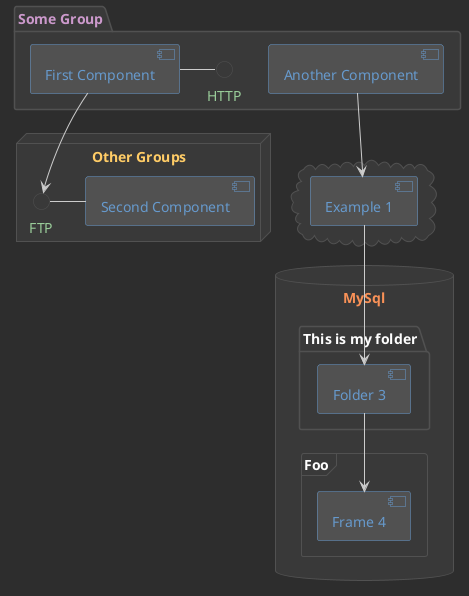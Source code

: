 @startuml PlantUML Color Themes - Tomorrow Night Eighties

' "Tomorrow night eighties" color theme (see https://github.com/chriskempson/tomorrow-theme)
!define Background   #2d2d2d
!define CurrentLine  #393939
!define Selection    #515151
!define Foregound    #cccccc
!define Comment      #999999
!define Red          #f2777a
!define Orange       #f99157
!define Yellow       #ffcc66
!define Green        #99cc99
!define Aqua         #66cccc
!define Blue         #6699cc
!define Purple       #cc99cc

skinparam Shadowing false
skinparam backgroundColor #2d2d2d
skinparam Arrow {
  Color Foregound
  FontColor Foregound
  FontStyle Bold
}
skinparam Default {
  FontName Menlo
  FontColor #fdfdfd
}
skinparam package {
  FontColor Purple
  BackgroundColor CurrentLine
  BorderColor Selection
}
skinparam node {
  FontColor Yellow
  BackgroundColor CurrentLine
  BorderColor Selection
}
skinparam component {
  BackgroundColor Selection
  BorderColor Blue
  FontColor Blue
  Style uml2
}
skinparam database {
  BackgroundColor CurrentLine
  BorderColor Selection
  FontColor Orange
}

skinparam cloud {
  BackgroundColor CurrentLine
  BorderColor Selection
}

skinparam interface {
  BackgroundColor CurrentLine
  BorderColor Selection
  FontColor Green
}

package "Some Group" {
  HTTP - [First Component]
  [Another Component]
}

node "Other Groups" {
  FTP - [Second Component]
  [First Component] --> FTP
}

cloud {
  [Example 1]
}


database "MySql" {
  folder "This is my folder" {
	[Folder 3]
  }
  frame "Foo" {
	[Frame 4]
  }
}


[Another Component] --> [Example 1]
[Example 1] --> [Folder 3]
[Folder 3] --> [Frame 4]

@enduml